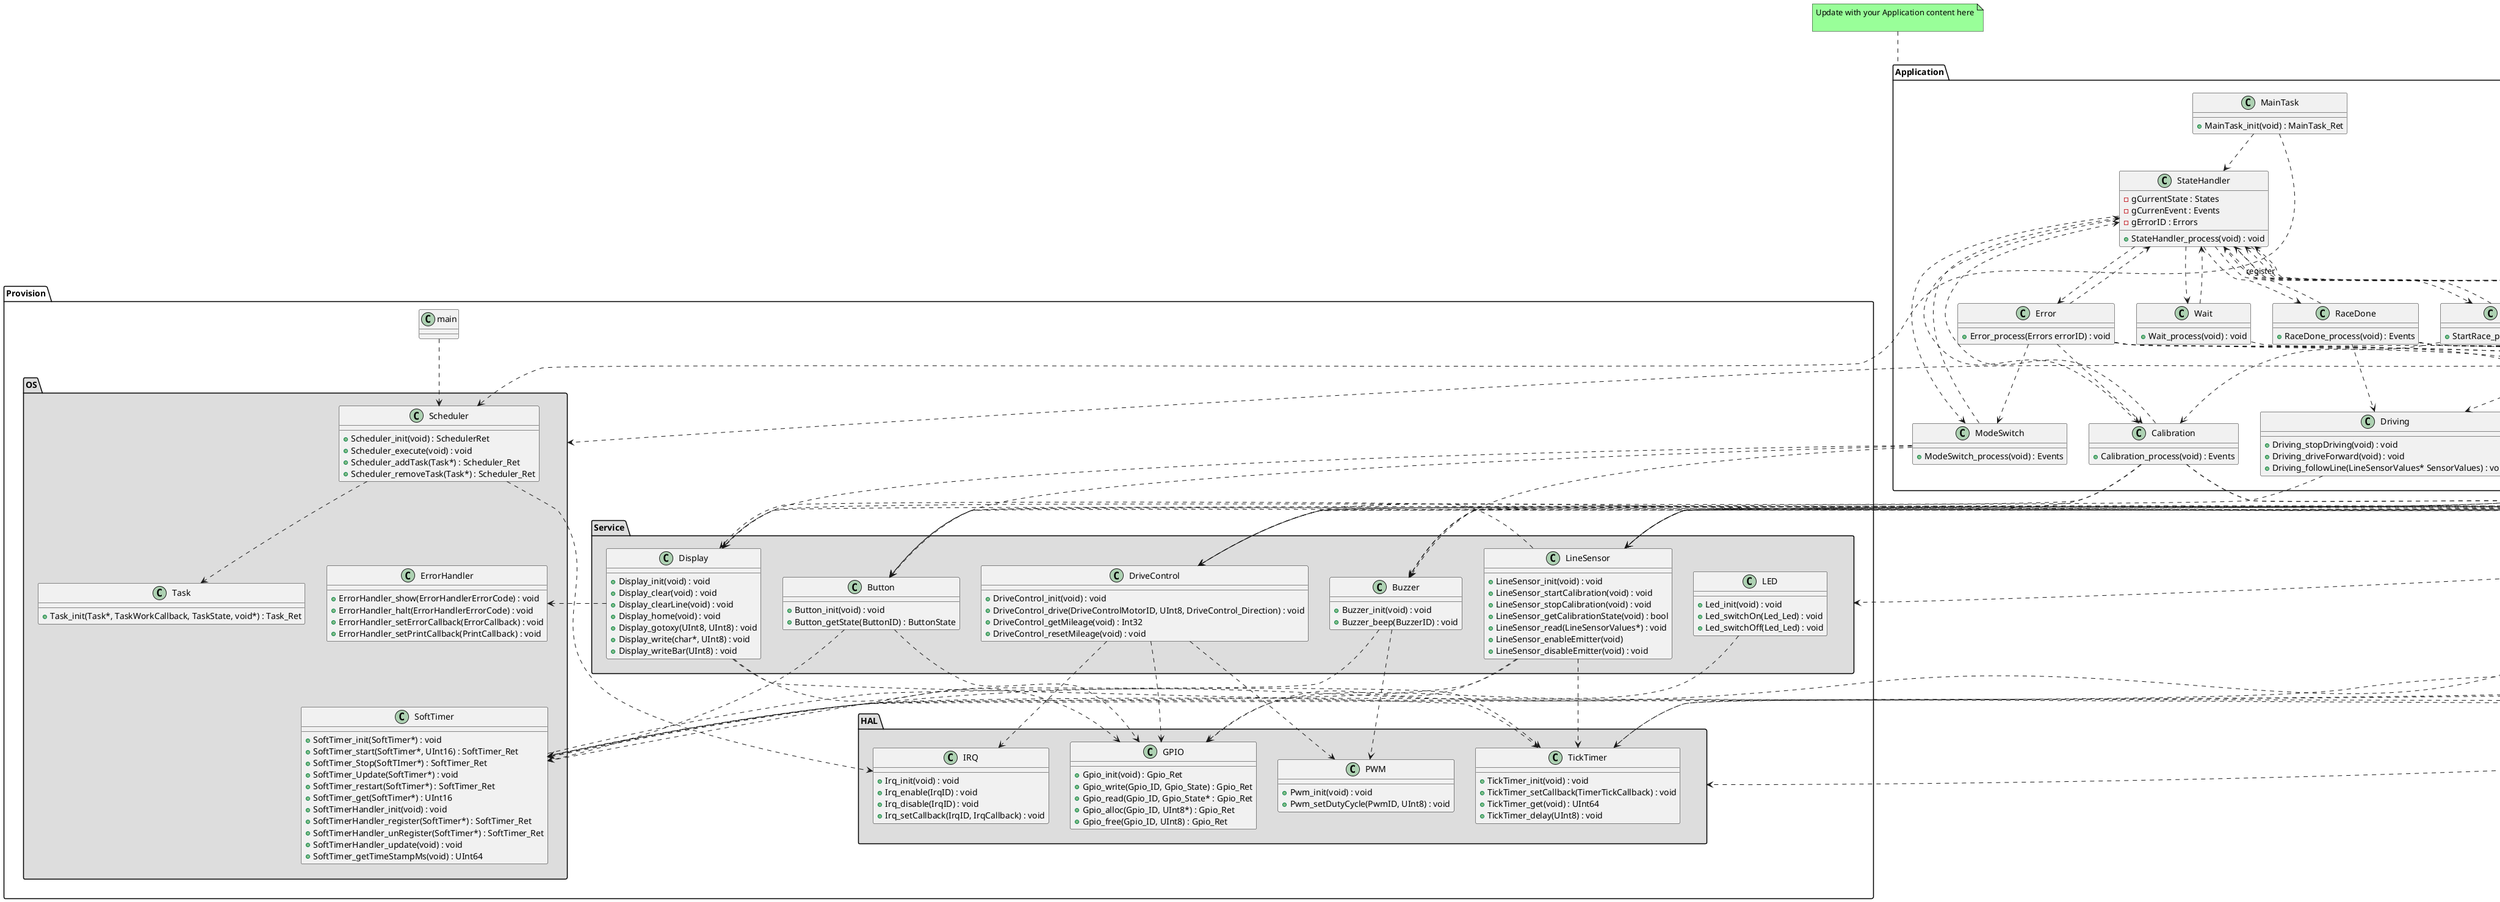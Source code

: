 @startuml class_diagram

package "Provision" {
package "OS" #DDDDDD {
    class Scheduler {
        + Scheduler_init(void) : SchedulerRet
        + Scheduler_execute(void) : void
        + Scheduler_addTask(Task*) : Scheduler_Ret
        + Scheduler_removeTask(Task*) : Scheduler_Ret
    }

    class Task {
        + Task_init(Task*, TaskWorkCallback, TaskState, void*) : Task_Ret
    }

    class SoftTimer{
        + SoftTimer_init(SoftTimer*) : void
        + SoftTimer_start(SoftTimer*, UInt16) : SoftTimer_Ret
        + SoftTimer_Stop(SoftTImer*) : SoftTimer_Ret
        + SoftTimer_Update(SoftTimer*) : void
        + SoftTimer_restart(SoftTimer*) : SoftTimer_Ret
        + SoftTimer_get(SoftTimer*) : UInt16
        + SoftTimerHandler_init(void) : void
        + SoftTimerHandler_register(SoftTimer*) : SoftTimer_Ret
        + SoftTimerHandler_unRegister(SoftTimer*) : SoftTimer_Ret
        + SoftTimerHandler_update(void) : void
        + SoftTimer_getTimeStampMs(void) : UInt64
    }

    class ErrorHandler {
        + ErrorHandler_show(ErrorHandlerErrorCode) : void
        + ErrorHandler_halt(ErrorHandlerErrorCode) : void
        + ErrorHandler_setErrorCallback(ErrorCallback) : void
        + ErrorHandler_setPrintCallback(PrintCallback) : void
    }


    Scheduler -[hidden]-> ErrorHandler
    ErrorHandler -[hidden]-> SoftTimer

}
package "Service" #DDDDDD {
    class Button {
        + Button_init(void) : void
        + Button_getState(ButtonID) : ButtonState
    }

    class Buzzer {
        + Buzzer_init(void) : void
        + Buzzer_beep(BuzzerID) : void
    }

    class Display {
        + Display_init(void) : void
        + Display_clear(void) : void
        + Display_clearLine(void) : void
        + Display_home(void) : void
        + Display_gotoxy(UInt8, UInt8) : void
        + Display_write(char*, UInt8) : void
        + Display_writeBar(UInt8) : void
    }

    class LED {
        + Led_init(void) : void
        + Led_switchOn(Led_Led) : void
        + Led_switchOff(Led_Led) : void
    }

    class DriveControl {
        + DriveControl_init(void) : void
        + DriveControl_drive(DriveControlMotorID, UInt8, DriveControl_Direction) : void
        + DriveControl_getMileage(void) : Int32
        + DriveControl_resetMileage(void) : void
    }

    class LineSensor {
        + LineSensor_init(void) : void
        + LineSensor_startCalibration(void) : void
        + LineSensor_stopCalibration(void) : void
        + LineSensor_getCalibrationState(void) : bool
        + LineSensor_read(LineSensorValues*) : void
        + LineSensor_enableEmitter(void)
        + LineSensor_disableEmitter(void) : void
    }
}

package "HAL" #DDDDDD {

    class GPIO{
        + Gpio_init(void) : Gpio_Ret
        + Gpio_write(Gpio_ID, Gpio_State) : Gpio_Ret
        + Gpio_read(Gpio_ID, Gpio_State* : Gpio_Ret
        + Gpio_alloc(Gpio_ID, UInt8*) : Gpio_Ret
        + Gpio_free(Gpio_ID, UInt8) : Gpio_Ret
    }
    class PWM{
        + Pwm_init(void) : void
        + Pwm_setDutyCycle(PwmID, UInt8) : void
    }
    class TickTimer{
        + TickTimer_init(void) : void
        + TickTimer_setCallback(TimerTickCallback) : void
        + TickTimer_get(void) : UInt64
        + TickTimer_delay(UInt8) : void
    }
    class IRQ{
        + Irq_init(void) : void
        + Irq_enable(IrqID) : void
        + Irq_disable(IrqID) : void
        + Irq_setCallback(IrqID, IrqCallback) : void
    }
}
    class main {

    }
    main ..> Scheduler

}

package "Application"  {

    class "MainTask" {
        + MainTask_init(void) : MainTask_Ret
    }

    Scheduler <.up.. MainTask : register
    
    class "StateHandler" {
        + StateHandler_process(void) : void
        - gCurrentState : States
        - gCurrenEvent : Events
        - gErrorID : Errors
    }
    
    class "Calibration" {
        + Calibration_process(void) : Events
    }
    
    class "Error" {
        + Error_process(Errors errorID) : void
    }
    
    class "Init" {
        + Init_process(void) : void
    }
    
    class "ModeSwitch" {
        + ModeSwitch_process(void) : Events
    }
    
    class "RaceDone" {
        + RaceDone_process(void) : Events
    }
    
    class "RedetectTrack" {
        + RedetectTrack_process(void) : Events
    }
    
    class "RunRace" {
        + RunRace_process(void) : Events
    }
    
     class "StartRace" {
        + StartRace_process(void) : Events
    }
    
     class "Wait" {
        + Wait_process(void) : void
    }
    
     class "Driving" {
        + Driving_stopDriving(void) : void
        + Driving_driveForward(void) : void
        + Driving_followLine(LineSensorValues* SensorValues) : void
    }
}

note top of Application #99FF99 {
    Update with your Application content here

}

' ++++++++++++++++++++++++++++++++
' Application
MainTask ..> StateHandler

StateHandler ..> Calibration
StateHandler ..> ModeSwitch
StateHandler ..> Error
StateHandler ..> Init
StateHandler ..> RaceDone
StateHandler ..> RedetectTrack
StateHandler ..> RunRace
StateHandler ..> StartRace
StateHandler ..> Wait

Calibration ..> LineSensor
Calibration ..> SoftTimer
Calibration ..> DriveControl
Calibration ..> Display
Calibration ..> StateHandler

Error ..> StateHandler
Error ..> ModeSwitch
Error ..> Button
Error ..> Buzzer
Error ..> Display
Error ..> DriveControl
Error ..> Calibration

Init ..> HAL
Init ..> OS
Init ..> Service

ModeSwitch ..> StateHandler
ModeSwitch ..> Button
ModeSwitch ..> Buzzer
ModeSwitch ..> Display

RaceDone ..> LineSensor
RaceDone ..> DriveControl
RaceDone ..> TickTimer
RaceDone ..> Buzzer
RaceDone ..> StateHandler
RaceDone ..> Driving

RedetectTrack ..> StateHandler
RedetectTrack ..> LineSensor
RedetectTrack ..> SoftTimer
RedetectTrack ..> Driving

RunRace ..> StateHandler
RunRace ..> LineSensor
RunRace ..> SoftTimer

StartRace ..> StateHandler
StartRace ..> SoftTimer
StartRace ..> DriveControl
StartRace ..> LineSensor
StartRace ..> TickTimer
StartRace ..> Calibration
StartRace ..> Buzzer
StartRace ..> Button

Wait ..> StateHandler
Wait ..>Button

Driving ..> LineSensor
Driving ..> DriveControl

' Service

Button ..> GPIO
Button ..> SoftTimer

Buzzer ..> PWM
Buzzer ..> SoftTimer

Display ..> GPIO
Display ..> TickTimer
Display ..> ErrorHandler

DriveControl ..> GPIO
DriveControl ..> PWM
DriveControl ..> IRQ

LED ..> GPIO

LineSensor ..> SoftTimer
LineSensor ..> GPIO
LineSensor ..> TickTimer
LineSensor .r.> Display



' ++++++++++++++++++++++++++++++++
' OS

' ErrorHandler ..> HAL

SoftTimer ..> TickTimer

Scheduler ..> Task
Scheduler ..> IRQ

@enduml
